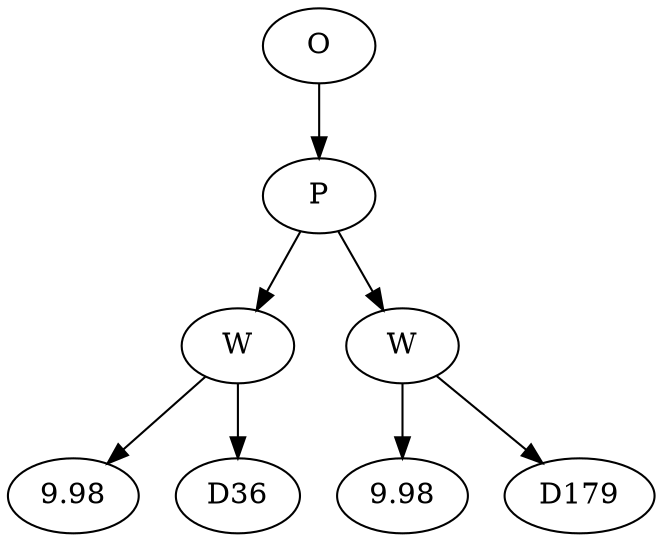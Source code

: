 // Tree
digraph {
	44634100 [label=O]
	44634101 [label=P]
	44634100 -> 44634101
	44634102 [label=W]
	44634101 -> 44634102
	44634103 [label=9.98]
	44634102 -> 44634103
	44634104 [label=D36]
	44634102 -> 44634104
	44634105 [label=W]
	44634101 -> 44634105
	44634106 [label=9.98]
	44634105 -> 44634106
	44634107 [label=D179]
	44634105 -> 44634107
}
